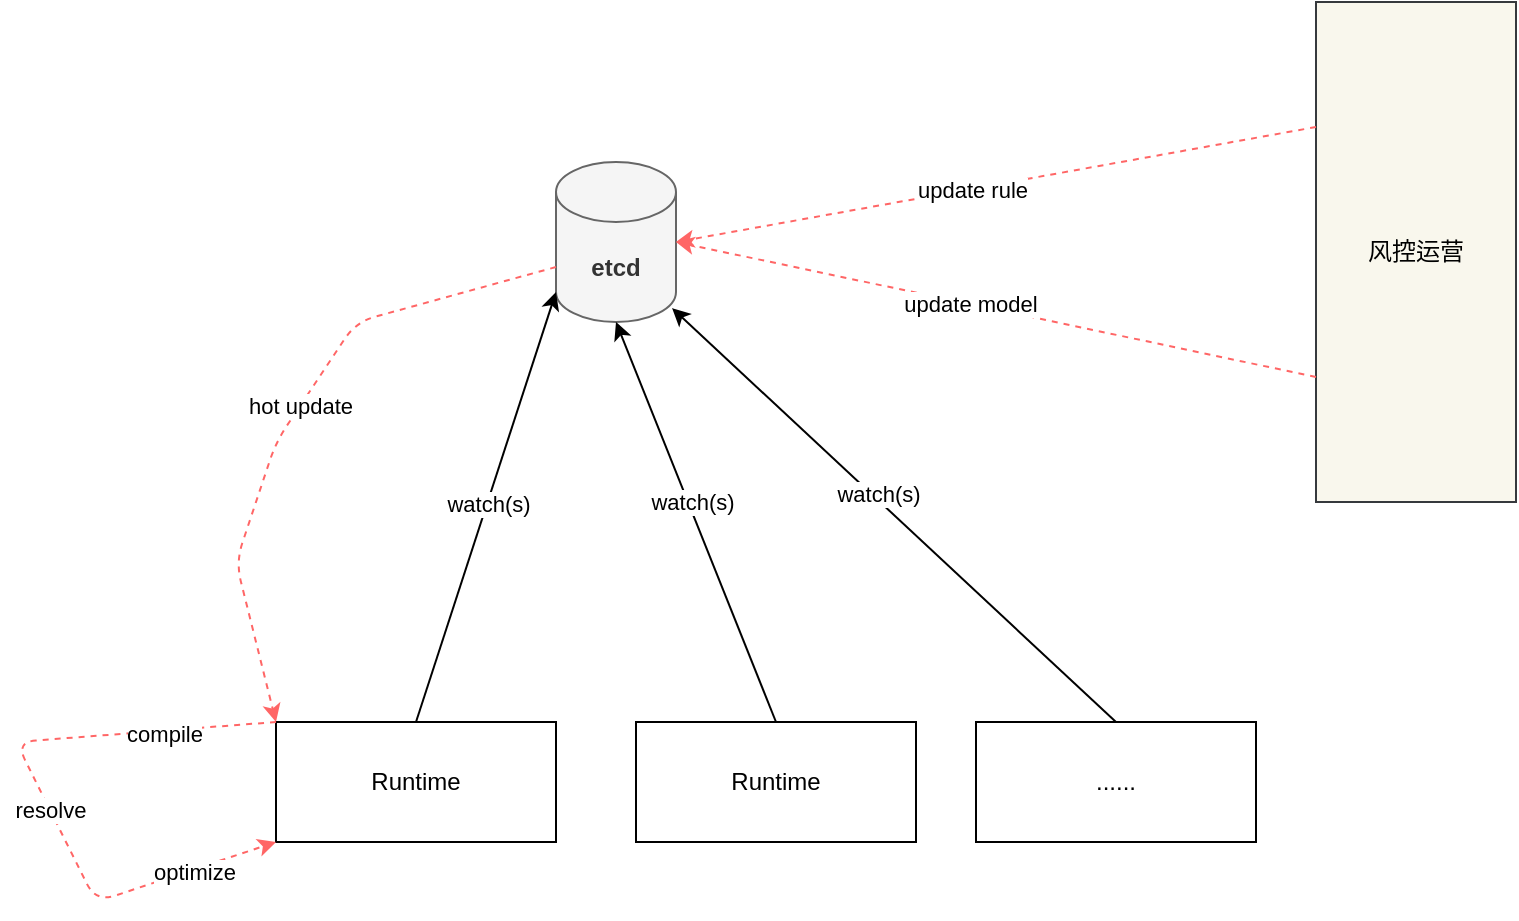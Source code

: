 <mxfile version="14.6.6" type="github"><diagram id="XArqnWIHmGUGfZG7Hv3D" name="Page-1"><mxGraphModel dx="1255" dy="843" grid="1" gridSize="10" guides="1" tooltips="1" connect="1" arrows="1" fold="1" page="1" pageScale="1" pageWidth="827" pageHeight="1169" math="0" shadow="0"><root><mxCell id="0"/><mxCell id="1" parent="0"/><mxCell id="wJh27I54fQ-fgWQGadbq-1" value="&lt;b&gt;etcd&lt;/b&gt;" style="shape=cylinder3;whiteSpace=wrap;html=1;boundedLbl=1;backgroundOutline=1;size=15;fillColor=#f5f5f5;strokeColor=#666666;fontColor=#333333;" vertex="1" parent="1"><mxGeometry x="320" y="170" width="60" height="80" as="geometry"/></mxCell><mxCell id="wJh27I54fQ-fgWQGadbq-2" value="Runtime" style="rounded=0;whiteSpace=wrap;html=1;" vertex="1" parent="1"><mxGeometry x="180" y="450" width="140" height="60" as="geometry"/></mxCell><mxCell id="wJh27I54fQ-fgWQGadbq-3" value="Runtime" style="rounded=0;whiteSpace=wrap;html=1;" vertex="1" parent="1"><mxGeometry x="360" y="450" width="140" height="60" as="geometry"/></mxCell><mxCell id="wJh27I54fQ-fgWQGadbq-4" value="......" style="rounded=0;whiteSpace=wrap;html=1;" vertex="1" parent="1"><mxGeometry x="530" y="450" width="140" height="60" as="geometry"/></mxCell><mxCell id="wJh27I54fQ-fgWQGadbq-5" value="" style="endArrow=classic;html=1;exitX=0.5;exitY=0;exitDx=0;exitDy=0;entryX=0;entryY=1;entryDx=0;entryDy=-15;entryPerimeter=0;" edge="1" parent="1" source="wJh27I54fQ-fgWQGadbq-2" target="wJh27I54fQ-fgWQGadbq-1"><mxGeometry width="50" height="50" relative="1" as="geometry"><mxPoint x="280" y="320" as="sourcePoint"/><mxPoint x="330" y="270" as="targetPoint"/></mxGeometry></mxCell><mxCell id="wJh27I54fQ-fgWQGadbq-6" value="watch(s)" style="edgeLabel;html=1;align=center;verticalAlign=middle;resizable=0;points=[];" vertex="1" connectable="0" parent="wJh27I54fQ-fgWQGadbq-5"><mxGeometry x="0.017" relative="1" as="geometry"><mxPoint as="offset"/></mxGeometry></mxCell><mxCell id="wJh27I54fQ-fgWQGadbq-7" value="" style="endArrow=classic;html=1;exitX=0.5;exitY=0;exitDx=0;exitDy=0;entryX=0.5;entryY=1;entryDx=0;entryDy=0;entryPerimeter=0;" edge="1" parent="1" source="wJh27I54fQ-fgWQGadbq-3" target="wJh27I54fQ-fgWQGadbq-1"><mxGeometry width="50" height="50" relative="1" as="geometry"><mxPoint x="240" y="440" as="sourcePoint"/><mxPoint x="330" y="245" as="targetPoint"/></mxGeometry></mxCell><mxCell id="wJh27I54fQ-fgWQGadbq-8" value="watch(s)" style="edgeLabel;html=1;align=center;verticalAlign=middle;resizable=0;points=[];" vertex="1" connectable="0" parent="wJh27I54fQ-fgWQGadbq-7"><mxGeometry x="0.09" y="-2" relative="1" as="geometry"><mxPoint as="offset"/></mxGeometry></mxCell><mxCell id="wJh27I54fQ-fgWQGadbq-9" value="" style="endArrow=classic;html=1;exitX=0.5;exitY=0;exitDx=0;exitDy=0;entryX=0.967;entryY=0.913;entryDx=0;entryDy=0;entryPerimeter=0;" edge="1" parent="1" source="wJh27I54fQ-fgWQGadbq-4" target="wJh27I54fQ-fgWQGadbq-1"><mxGeometry width="50" height="50" relative="1" as="geometry"><mxPoint x="350" y="440" as="sourcePoint"/><mxPoint x="360" y="260" as="targetPoint"/></mxGeometry></mxCell><mxCell id="wJh27I54fQ-fgWQGadbq-10" value="watch(s)" style="edgeLabel;html=1;align=center;verticalAlign=middle;resizable=0;points=[];" vertex="1" connectable="0" parent="wJh27I54fQ-fgWQGadbq-9"><mxGeometry x="0.09" y="-2" relative="1" as="geometry"><mxPoint as="offset"/></mxGeometry></mxCell><mxCell id="wJh27I54fQ-fgWQGadbq-11" value="风控运营" style="rounded=0;whiteSpace=wrap;html=1;fillColor=#f9f7ed;strokeColor=#36393d;" vertex="1" parent="1"><mxGeometry x="700" y="90" width="100" height="250" as="geometry"/></mxCell><mxCell id="wJh27I54fQ-fgWQGadbq-12" value="" style="endArrow=classic;html=1;exitX=0;exitY=0.75;exitDx=0;exitDy=0;entryX=1;entryY=0.5;entryDx=0;entryDy=0;entryPerimeter=0;dashed=1;strokeColor=#FF6666;" edge="1" parent="1" source="wJh27I54fQ-fgWQGadbq-11" target="wJh27I54fQ-fgWQGadbq-1"><mxGeometry width="50" height="50" relative="1" as="geometry"><mxPoint x="430" y="160" as="sourcePoint"/><mxPoint x="480" y="110" as="targetPoint"/></mxGeometry></mxCell><mxCell id="wJh27I54fQ-fgWQGadbq-13" value="update model" style="edgeLabel;html=1;align=center;verticalAlign=middle;resizable=0;points=[];" vertex="1" connectable="0" parent="wJh27I54fQ-fgWQGadbq-12"><mxGeometry x="0.081" relative="1" as="geometry"><mxPoint as="offset"/></mxGeometry></mxCell><mxCell id="wJh27I54fQ-fgWQGadbq-14" value="" style="endArrow=classic;html=1;dashed=1;exitX=0;exitY=0;exitDx=0;exitDy=52.5;exitPerimeter=0;entryX=0;entryY=0;entryDx=0;entryDy=0;strokeColor=#FF6666;" edge="1" parent="1" source="wJh27I54fQ-fgWQGadbq-1" target="wJh27I54fQ-fgWQGadbq-2"><mxGeometry width="50" height="50" relative="1" as="geometry"><mxPoint x="140" y="270" as="sourcePoint"/><mxPoint x="190" y="220" as="targetPoint"/><Array as="points"><mxPoint x="220" y="250"/><mxPoint x="180" y="310"/><mxPoint x="160" y="370"/></Array></mxGeometry></mxCell><mxCell id="wJh27I54fQ-fgWQGadbq-22" value="hot update" style="edgeLabel;html=1;align=center;verticalAlign=middle;resizable=0;points=[];" vertex="1" connectable="0" parent="wJh27I54fQ-fgWQGadbq-14"><mxGeometry x="-0.041" relative="1" as="geometry"><mxPoint as="offset"/></mxGeometry></mxCell><mxCell id="wJh27I54fQ-fgWQGadbq-16" value="" style="endArrow=classic;html=1;dashed=1;exitX=0;exitY=0;exitDx=0;exitDy=0;entryX=0;entryY=1;entryDx=0;entryDy=0;strokeColor=#FF6666;" edge="1" parent="1" source="wJh27I54fQ-fgWQGadbq-2" target="wJh27I54fQ-fgWQGadbq-2"><mxGeometry width="50" height="50" relative="1" as="geometry"><mxPoint x="210" y="570" as="sourcePoint"/><mxPoint x="260" y="520" as="targetPoint"/><Array as="points"><mxPoint x="50" y="460"/><mxPoint x="90" y="540"/></Array></mxGeometry></mxCell><mxCell id="wJh27I54fQ-fgWQGadbq-18" value="compile" style="edgeLabel;html=1;align=center;verticalAlign=middle;resizable=0;points=[];" vertex="1" connectable="0" parent="wJh27I54fQ-fgWQGadbq-16"><mxGeometry x="-0.641" y="1" relative="1" as="geometry"><mxPoint as="offset"/></mxGeometry></mxCell><mxCell id="wJh27I54fQ-fgWQGadbq-20" value="optimize" style="edgeLabel;html=1;align=center;verticalAlign=middle;resizable=0;points=[];" vertex="1" connectable="0" parent="wJh27I54fQ-fgWQGadbq-16"><mxGeometry x="0.718" y="-1" relative="1" as="geometry"><mxPoint as="offset"/></mxGeometry></mxCell><mxCell id="wJh27I54fQ-fgWQGadbq-21" value="resolve" style="edgeLabel;html=1;align=center;verticalAlign=middle;resizable=0;points=[];" vertex="1" connectable="0" parent="wJh27I54fQ-fgWQGadbq-16"><mxGeometry x="0.069" relative="1" as="geometry"><mxPoint as="offset"/></mxGeometry></mxCell><mxCell id="wJh27I54fQ-fgWQGadbq-23" value="" style="endArrow=classic;html=1;exitX=0;exitY=0.25;exitDx=0;exitDy=0;entryX=1;entryY=0.5;entryDx=0;entryDy=0;entryPerimeter=0;dashed=1;strokeColor=#FF6666;" edge="1" parent="1" source="wJh27I54fQ-fgWQGadbq-11" target="wJh27I54fQ-fgWQGadbq-1"><mxGeometry width="50" height="50" relative="1" as="geometry"><mxPoint x="660" y="220" as="sourcePoint"/><mxPoint x="390" y="220" as="targetPoint"/></mxGeometry></mxCell><mxCell id="wJh27I54fQ-fgWQGadbq-24" value="update rule" style="edgeLabel;html=1;align=center;verticalAlign=middle;resizable=0;points=[];" vertex="1" connectable="0" parent="wJh27I54fQ-fgWQGadbq-23"><mxGeometry x="0.081" relative="1" as="geometry"><mxPoint as="offset"/></mxGeometry></mxCell></root></mxGraphModel></diagram></mxfile>